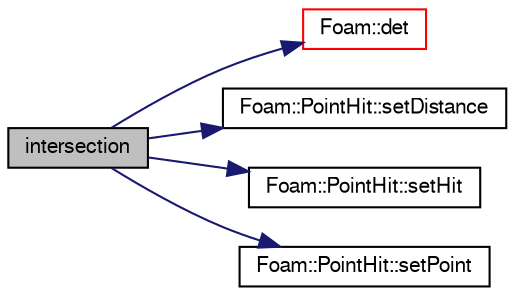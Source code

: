 digraph "intersection"
{
  bgcolor="transparent";
  edge [fontname="FreeSans",fontsize="10",labelfontname="FreeSans",labelfontsize="10"];
  node [fontname="FreeSans",fontsize="10",shape=record];
  rankdir="LR";
  Node1 [label="intersection",height=0.2,width=0.4,color="black", fillcolor="grey75", style="filled" fontcolor="black"];
  Node1 -> Node2 [color="midnightblue",fontsize="10",style="solid",fontname="FreeSans"];
  Node2 [label="Foam::det",height=0.2,width=0.4,color="red",URL="$a10237.html#a0661214f1c72feedb965c88d685f8036"];
  Node1 -> Node3 [color="midnightblue",fontsize="10",style="solid",fontname="FreeSans"];
  Node3 [label="Foam::PointHit::setDistance",height=0.2,width=0.4,color="black",URL="$a01827.html#a14790d638ec1616229076c4aed712b09"];
  Node1 -> Node4 [color="midnightblue",fontsize="10",style="solid",fontname="FreeSans"];
  Node4 [label="Foam::PointHit::setHit",height=0.2,width=0.4,color="black",URL="$a01827.html#af857bf9136ee4938a5de88d60b75b706"];
  Node1 -> Node5 [color="midnightblue",fontsize="10",style="solid",fontname="FreeSans"];
  Node5 [label="Foam::PointHit::setPoint",height=0.2,width=0.4,color="black",URL="$a01827.html#a06197856d3e9d1625db3f88c38dc522a"];
}
